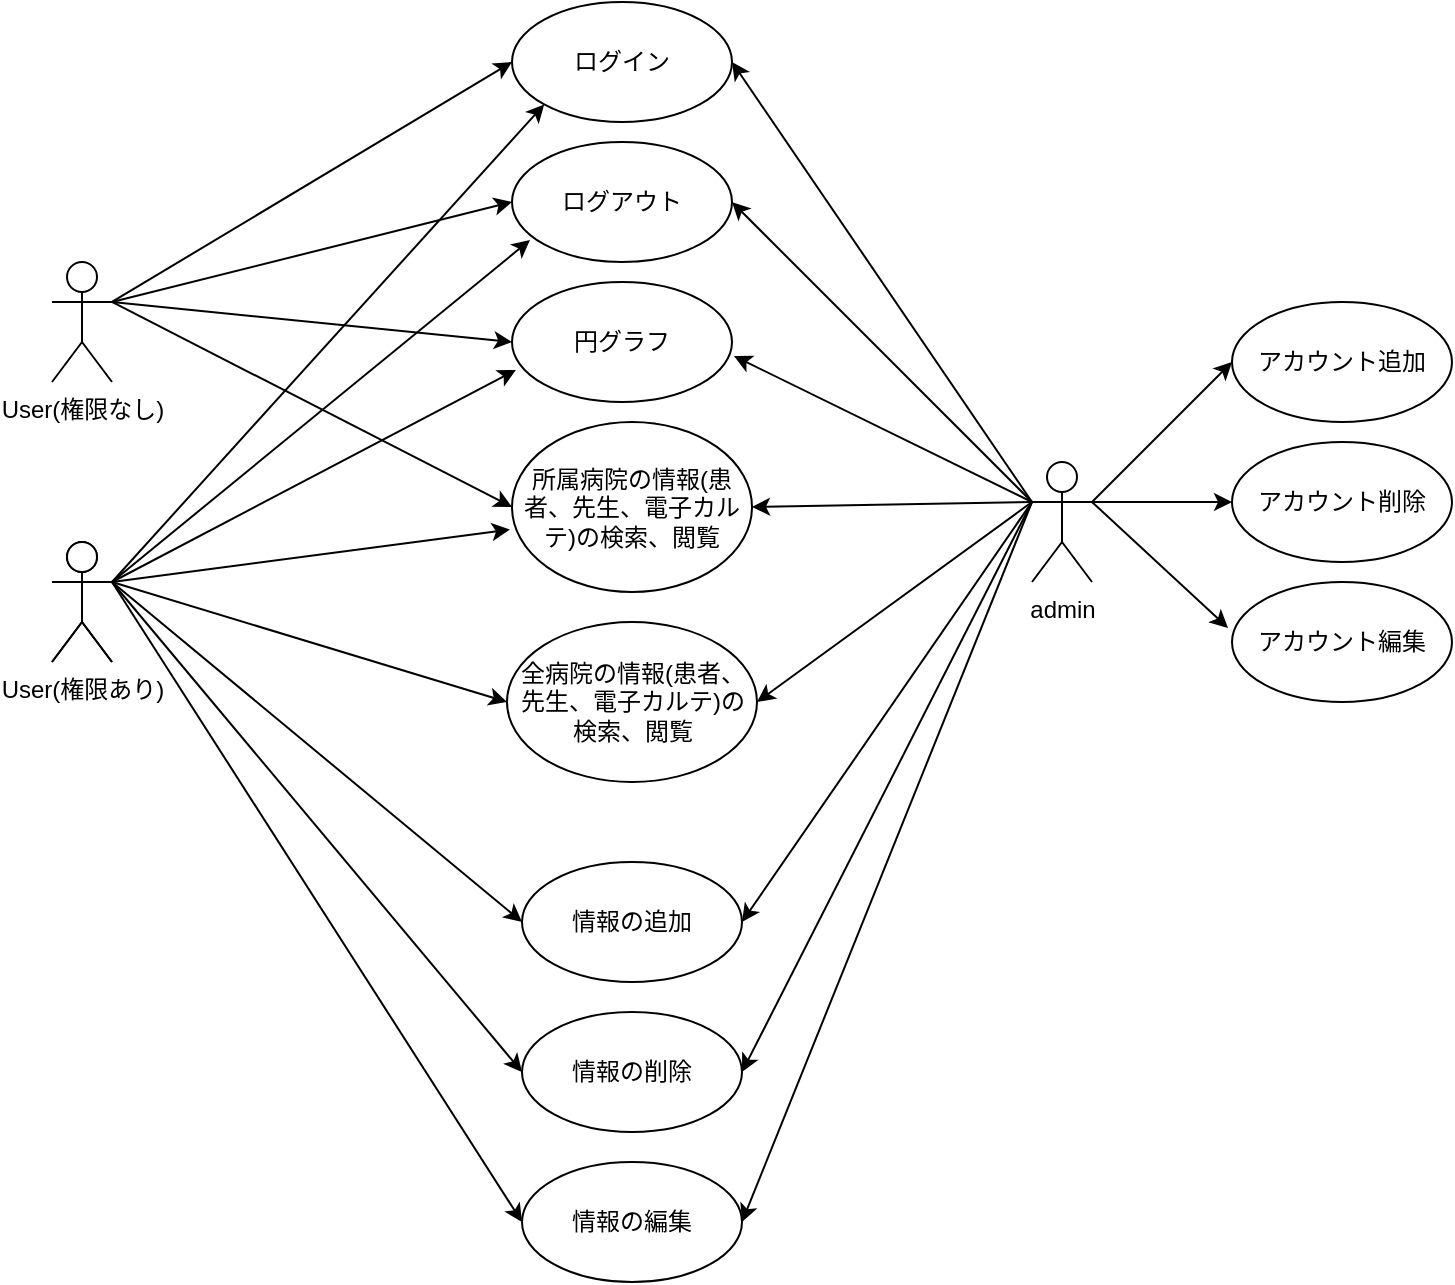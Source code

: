 <mxfile version="20.2.3" type="device"><diagram id="yl9aGuGMiX4Tbixn76BW" name="ページ1"><mxGraphModel dx="1108" dy="553" grid="1" gridSize="10" guides="1" tooltips="1" connect="1" arrows="1" fold="1" page="1" pageScale="1" pageWidth="827" pageHeight="1169" math="0" shadow="0"><root><mxCell id="0"/><mxCell id="1" parent="0"/><mxCell id="aEg28uV3SR-z0eVv0Xcu-1" value="User(権限なし)" style="shape=umlActor;verticalLabelPosition=bottom;verticalAlign=top;html=1;outlineConnect=0;" vertex="1" parent="1"><mxGeometry x="90" y="150" width="30" height="60" as="geometry"/></mxCell><mxCell id="aEg28uV3SR-z0eVv0Xcu-2" value="User(権限あり)" style="shape=umlActor;verticalLabelPosition=bottom;verticalAlign=top;html=1;outlineConnect=0;" vertex="1" parent="1"><mxGeometry x="90" y="290" width="30" height="60" as="geometry"/></mxCell><mxCell id="aEg28uV3SR-z0eVv0Xcu-3" value="admin" style="shape=umlActor;verticalLabelPosition=bottom;verticalAlign=top;html=1;outlineConnect=0;" vertex="1" parent="1"><mxGeometry x="580" y="250" width="30" height="60" as="geometry"/></mxCell><mxCell id="aEg28uV3SR-z0eVv0Xcu-5" value="" style="shape=umlActor;verticalLabelPosition=bottom;verticalAlign=top;html=1;outlineConnect=0;" vertex="1" parent="1"><mxGeometry x="90" y="290" width="30" height="60" as="geometry"/></mxCell><mxCell id="aEg28uV3SR-z0eVv0Xcu-7" value="ログイン" style="ellipse;whiteSpace=wrap;html=1;" vertex="1" parent="1"><mxGeometry x="320" y="20" width="110" height="60" as="geometry"/></mxCell><mxCell id="aEg28uV3SR-z0eVv0Xcu-8" value="ログアウト" style="ellipse;whiteSpace=wrap;html=1;" vertex="1" parent="1"><mxGeometry x="320" y="90" width="110" height="60" as="geometry"/></mxCell><mxCell id="aEg28uV3SR-z0eVv0Xcu-10" value="所属病院の情報(患者、先生、電子カルテ)の検索、閲覧" style="ellipse;whiteSpace=wrap;html=1;" vertex="1" parent="1"><mxGeometry x="320" y="230" width="120" height="85" as="geometry"/></mxCell><mxCell id="aEg28uV3SR-z0eVv0Xcu-11" value="アカウント追加" style="ellipse;whiteSpace=wrap;html=1;" vertex="1" parent="1"><mxGeometry x="680" y="170" width="110" height="60" as="geometry"/></mxCell><mxCell id="aEg28uV3SR-z0eVv0Xcu-12" value="全病院の情報(患者、先生、電子カルテ)の検索、閲覧" style="ellipse;whiteSpace=wrap;html=1;" vertex="1" parent="1"><mxGeometry x="317.5" y="330" width="125" height="80" as="geometry"/></mxCell><mxCell id="aEg28uV3SR-z0eVv0Xcu-13" value="アカウント削除" style="ellipse;whiteSpace=wrap;html=1;" vertex="1" parent="1"><mxGeometry x="680" y="240" width="110" height="60" as="geometry"/></mxCell><mxCell id="aEg28uV3SR-z0eVv0Xcu-14" value="アカウント編集" style="ellipse;whiteSpace=wrap;html=1;" vertex="1" parent="1"><mxGeometry x="680" y="310" width="110" height="60" as="geometry"/></mxCell><mxCell id="aEg28uV3SR-z0eVv0Xcu-29" value="情報の追加" style="ellipse;whiteSpace=wrap;html=1;" vertex="1" parent="1"><mxGeometry x="325" y="450" width="110" height="60" as="geometry"/></mxCell><mxCell id="aEg28uV3SR-z0eVv0Xcu-30" value="情報の削除" style="ellipse;whiteSpace=wrap;html=1;" vertex="1" parent="1"><mxGeometry x="325" y="525" width="110" height="60" as="geometry"/></mxCell><mxCell id="aEg28uV3SR-z0eVv0Xcu-31" value="情報の編集" style="ellipse;whiteSpace=wrap;html=1;" vertex="1" parent="1"><mxGeometry x="325" y="600" width="110" height="60" as="geometry"/></mxCell><mxCell id="aEg28uV3SR-z0eVv0Xcu-54" value="" style="endArrow=classic;html=1;rounded=0;exitX=1;exitY=0.333;exitDx=0;exitDy=0;exitPerimeter=0;entryX=0;entryY=0.5;entryDx=0;entryDy=0;" edge="1" parent="1" source="aEg28uV3SR-z0eVv0Xcu-1" target="aEg28uV3SR-z0eVv0Xcu-7"><mxGeometry width="50" height="50" relative="1" as="geometry"><mxPoint x="390" y="290" as="sourcePoint"/><mxPoint x="440" y="240" as="targetPoint"/></mxGeometry></mxCell><mxCell id="aEg28uV3SR-z0eVv0Xcu-55" value="" style="endArrow=classic;html=1;rounded=0;exitX=1;exitY=0.333;exitDx=0;exitDy=0;exitPerimeter=0;entryX=0;entryY=0.5;entryDx=0;entryDy=0;" edge="1" parent="1" source="aEg28uV3SR-z0eVv0Xcu-1" target="aEg28uV3SR-z0eVv0Xcu-8"><mxGeometry width="50" height="50" relative="1" as="geometry"><mxPoint x="130" y="180" as="sourcePoint"/><mxPoint x="330" y="70" as="targetPoint"/></mxGeometry></mxCell><mxCell id="aEg28uV3SR-z0eVv0Xcu-56" value="" style="endArrow=classic;html=1;rounded=0;exitX=1;exitY=0.333;exitDx=0;exitDy=0;exitPerimeter=0;entryX=0;entryY=0.5;entryDx=0;entryDy=0;" edge="1" parent="1" source="aEg28uV3SR-z0eVv0Xcu-1" target="aEg28uV3SR-z0eVv0Xcu-10"><mxGeometry width="50" height="50" relative="1" as="geometry"><mxPoint x="130" y="180" as="sourcePoint"/><mxPoint x="330" y="170" as="targetPoint"/></mxGeometry></mxCell><mxCell id="aEg28uV3SR-z0eVv0Xcu-58" value="" style="endArrow=classic;html=1;rounded=0;exitX=1;exitY=0.333;exitDx=0;exitDy=0;exitPerimeter=0;entryX=0;entryY=1;entryDx=0;entryDy=0;" edge="1" parent="1" source="aEg28uV3SR-z0eVv0Xcu-5" target="aEg28uV3SR-z0eVv0Xcu-7"><mxGeometry width="50" height="50" relative="1" as="geometry"><mxPoint x="130" y="180" as="sourcePoint"/><mxPoint x="329.038" y="393.18" as="targetPoint"/></mxGeometry></mxCell><mxCell id="aEg28uV3SR-z0eVv0Xcu-59" value="" style="endArrow=classic;html=1;rounded=0;entryX=0.082;entryY=0.817;entryDx=0;entryDy=0;entryPerimeter=0;exitX=1;exitY=0.333;exitDx=0;exitDy=0;exitPerimeter=0;" edge="1" parent="1" source="aEg28uV3SR-z0eVv0Xcu-5" target="aEg28uV3SR-z0eVv0Xcu-8"><mxGeometry width="50" height="50" relative="1" as="geometry"><mxPoint x="120" y="300" as="sourcePoint"/><mxPoint x="310" y="160" as="targetPoint"/></mxGeometry></mxCell><mxCell id="aEg28uV3SR-z0eVv0Xcu-60" value="" style="endArrow=classic;html=1;rounded=0;entryX=-0.009;entryY=0.633;entryDx=0;entryDy=0;entryPerimeter=0;" edge="1" parent="1" target="aEg28uV3SR-z0eVv0Xcu-10"><mxGeometry width="50" height="50" relative="1" as="geometry"><mxPoint x="120" y="310" as="sourcePoint"/><mxPoint x="339.02" y="189.02" as="targetPoint"/></mxGeometry></mxCell><mxCell id="aEg28uV3SR-z0eVv0Xcu-62" value="" style="endArrow=classic;html=1;rounded=0;entryX=0;entryY=0.5;entryDx=0;entryDy=0;" edge="1" parent="1" target="aEg28uV3SR-z0eVv0Xcu-29"><mxGeometry width="50" height="50" relative="1" as="geometry"><mxPoint x="120" y="310" as="sourcePoint"/><mxPoint x="310" y="425" as="targetPoint"/></mxGeometry></mxCell><mxCell id="aEg28uV3SR-z0eVv0Xcu-63" value="" style="endArrow=classic;html=1;rounded=0;entryX=0;entryY=0.5;entryDx=0;entryDy=0;" edge="1" parent="1" target="aEg28uV3SR-z0eVv0Xcu-30"><mxGeometry width="50" height="50" relative="1" as="geometry"><mxPoint x="120" y="310" as="sourcePoint"/><mxPoint x="320" y="435" as="targetPoint"/></mxGeometry></mxCell><mxCell id="aEg28uV3SR-z0eVv0Xcu-64" value="" style="endArrow=classic;html=1;rounded=0;entryX=0;entryY=0.5;entryDx=0;entryDy=0;" edge="1" parent="1" target="aEg28uV3SR-z0eVv0Xcu-31"><mxGeometry width="50" height="50" relative="1" as="geometry"><mxPoint x="120" y="310" as="sourcePoint"/><mxPoint x="330" y="445" as="targetPoint"/></mxGeometry></mxCell><mxCell id="aEg28uV3SR-z0eVv0Xcu-65" value="" style="endArrow=classic;html=1;rounded=0;entryX=1;entryY=0.5;entryDx=0;entryDy=0;exitX=0;exitY=0.333;exitDx=0;exitDy=0;exitPerimeter=0;" edge="1" parent="1" source="aEg28uV3SR-z0eVv0Xcu-3" target="aEg28uV3SR-z0eVv0Xcu-7"><mxGeometry width="50" height="50" relative="1" as="geometry"><mxPoint x="390" y="390" as="sourcePoint"/><mxPoint x="440" y="340" as="targetPoint"/></mxGeometry></mxCell><mxCell id="aEg28uV3SR-z0eVv0Xcu-66" value="" style="endArrow=classic;html=1;rounded=0;entryX=1;entryY=0.5;entryDx=0;entryDy=0;" edge="1" parent="1" target="aEg28uV3SR-z0eVv0Xcu-8"><mxGeometry width="50" height="50" relative="1" as="geometry"><mxPoint x="580" y="270" as="sourcePoint"/><mxPoint x="440" y="70" as="targetPoint"/></mxGeometry></mxCell><mxCell id="aEg28uV3SR-z0eVv0Xcu-67" value="" style="endArrow=classic;html=1;rounded=0;entryX=1;entryY=0.5;entryDx=0;entryDy=0;" edge="1" parent="1" target="aEg28uV3SR-z0eVv0Xcu-10"><mxGeometry width="50" height="50" relative="1" as="geometry"><mxPoint x="580" y="270" as="sourcePoint"/><mxPoint x="440" y="170" as="targetPoint"/></mxGeometry></mxCell><mxCell id="aEg28uV3SR-z0eVv0Xcu-68" value="" style="endArrow=classic;html=1;rounded=0;entryX=1;entryY=0.5;entryDx=0;entryDy=0;" edge="1" parent="1" target="aEg28uV3SR-z0eVv0Xcu-12"><mxGeometry width="50" height="50" relative="1" as="geometry"><mxPoint x="580" y="270" as="sourcePoint"/><mxPoint x="440" y="250" as="targetPoint"/></mxGeometry></mxCell><mxCell id="aEg28uV3SR-z0eVv0Xcu-70" value="" style="endArrow=classic;html=1;rounded=0;entryX=1;entryY=0.5;entryDx=0;entryDy=0;exitX=0;exitY=0.333;exitDx=0;exitDy=0;exitPerimeter=0;" edge="1" parent="1" source="aEg28uV3SR-z0eVv0Xcu-3" target="aEg28uV3SR-z0eVv0Xcu-29"><mxGeometry width="50" height="50" relative="1" as="geometry"><mxPoint x="590" y="280" as="sourcePoint"/><mxPoint x="440" y="425" as="targetPoint"/></mxGeometry></mxCell><mxCell id="aEg28uV3SR-z0eVv0Xcu-71" value="" style="endArrow=classic;html=1;rounded=0;entryX=1;entryY=0.5;entryDx=0;entryDy=0;" edge="1" parent="1" target="aEg28uV3SR-z0eVv0Xcu-30"><mxGeometry width="50" height="50" relative="1" as="geometry"><mxPoint x="580" y="270" as="sourcePoint"/><mxPoint x="440" y="510" as="targetPoint"/></mxGeometry></mxCell><mxCell id="aEg28uV3SR-z0eVv0Xcu-72" value="" style="endArrow=classic;html=1;rounded=0;entryX=1;entryY=0.5;entryDx=0;entryDy=0;" edge="1" parent="1" target="aEg28uV3SR-z0eVv0Xcu-31"><mxGeometry width="50" height="50" relative="1" as="geometry"><mxPoint x="580" y="270" as="sourcePoint"/><mxPoint x="440" y="580" as="targetPoint"/></mxGeometry></mxCell><mxCell id="aEg28uV3SR-z0eVv0Xcu-74" value="" style="endArrow=classic;html=1;rounded=0;exitX=1;exitY=0.333;exitDx=0;exitDy=0;exitPerimeter=0;entryX=0;entryY=0.5;entryDx=0;entryDy=0;" edge="1" parent="1" source="aEg28uV3SR-z0eVv0Xcu-3" target="aEg28uV3SR-z0eVv0Xcu-11"><mxGeometry width="50" height="50" relative="1" as="geometry"><mxPoint x="390" y="290" as="sourcePoint"/><mxPoint x="440" y="240" as="targetPoint"/></mxGeometry></mxCell><mxCell id="aEg28uV3SR-z0eVv0Xcu-76" value="" style="endArrow=classic;html=1;rounded=0;entryX=0;entryY=0.5;entryDx=0;entryDy=0;" edge="1" parent="1" target="aEg28uV3SR-z0eVv0Xcu-13"><mxGeometry width="50" height="50" relative="1" as="geometry"><mxPoint x="610" y="270" as="sourcePoint"/><mxPoint x="690" y="170" as="targetPoint"/></mxGeometry></mxCell><mxCell id="aEg28uV3SR-z0eVv0Xcu-77" value="" style="endArrow=classic;html=1;rounded=0;entryX=-0.018;entryY=0.383;entryDx=0;entryDy=0;entryPerimeter=0;exitX=1;exitY=0.333;exitDx=0;exitDy=0;exitPerimeter=0;" edge="1" parent="1" source="aEg28uV3SR-z0eVv0Xcu-3" target="aEg28uV3SR-z0eVv0Xcu-14"><mxGeometry width="50" height="50" relative="1" as="geometry"><mxPoint x="620" y="280" as="sourcePoint"/><mxPoint x="690" y="270" as="targetPoint"/></mxGeometry></mxCell><mxCell id="aEg28uV3SR-z0eVv0Xcu-78" value="" style="endArrow=classic;html=1;rounded=0;entryX=0;entryY=0.5;entryDx=0;entryDy=0;" edge="1" parent="1" target="aEg28uV3SR-z0eVv0Xcu-12"><mxGeometry width="50" height="50" relative="1" as="geometry"><mxPoint x="120" y="310" as="sourcePoint"/><mxPoint x="329.01" y="257.98" as="targetPoint"/></mxGeometry></mxCell><mxCell id="aEg28uV3SR-z0eVv0Xcu-79" value="円グラフ" style="ellipse;whiteSpace=wrap;html=1;" vertex="1" parent="1"><mxGeometry x="320" y="160" width="110" height="60" as="geometry"/></mxCell><mxCell id="aEg28uV3SR-z0eVv0Xcu-80" value="" style="endArrow=classic;html=1;rounded=0;entryX=0;entryY=0.5;entryDx=0;entryDy=0;" edge="1" parent="1" target="aEg28uV3SR-z0eVv0Xcu-79"><mxGeometry width="50" height="50" relative="1" as="geometry"><mxPoint x="120" y="170" as="sourcePoint"/><mxPoint x="330" y="130" as="targetPoint"/></mxGeometry></mxCell><mxCell id="aEg28uV3SR-z0eVv0Xcu-81" value="" style="endArrow=classic;html=1;rounded=0;entryX=0.018;entryY=0.733;entryDx=0;entryDy=0;entryPerimeter=0;" edge="1" parent="1" target="aEg28uV3SR-z0eVv0Xcu-79"><mxGeometry width="50" height="50" relative="1" as="geometry"><mxPoint x="120" y="310" as="sourcePoint"/><mxPoint x="330" y="200" as="targetPoint"/></mxGeometry></mxCell><mxCell id="aEg28uV3SR-z0eVv0Xcu-82" value="" style="endArrow=classic;html=1;rounded=0;entryX=1.009;entryY=0.617;entryDx=0;entryDy=0;entryPerimeter=0;" edge="1" parent="1" target="aEg28uV3SR-z0eVv0Xcu-79"><mxGeometry width="50" height="50" relative="1" as="geometry"><mxPoint x="580" y="270" as="sourcePoint"/><mxPoint x="331.98" y="213.98" as="targetPoint"/></mxGeometry></mxCell></root></mxGraphModel></diagram></mxfile>